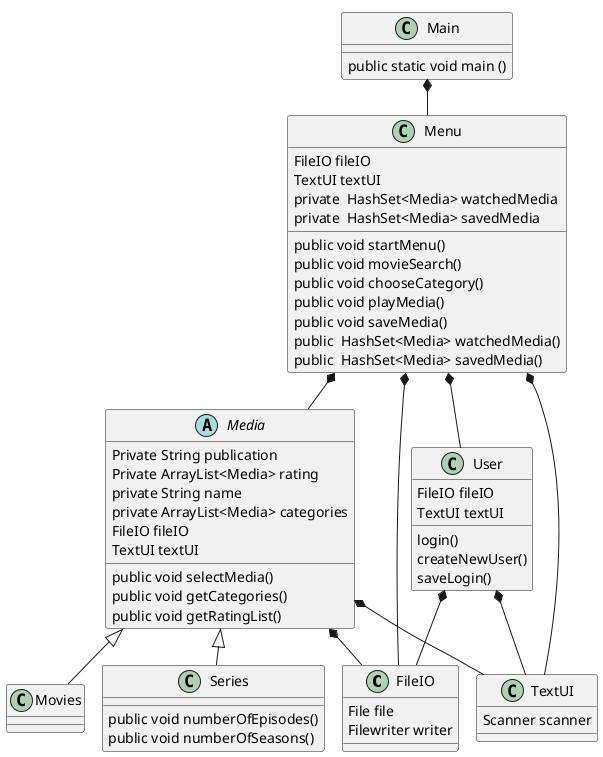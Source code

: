 @startuml
'https://plantuml.com/class-diagram
!pragma layout smetana

class FileIO
class Movies
class Series
Abstract Class Media
class TextUI
class User
class Menu
class Main

Media <|-- Movies
Media <|-- Series

Main *-- Menu
Menu *-- User
Menu *-- Media
Menu *-- FileIO
Menu *-- TextUI
User *-- FileIO
User *-- TextUI
Media *-- FileIO
Media *-- TextUI

class TextUI
{
Scanner scanner
}

class FileIO {
File file
Filewriter writer
}

class Main {
public static void main ()
}

Abstract Class Media {
Private String publication
Private ArrayList<Media> rating
private String name
private ArrayList<Media> categories
FileIO fileIO
TextUI textUI
public void selectMedia()
public void getCategories()
public void getRatingList()
}

class Movies{

}

class Series {
public void numberOfEpisodes()
public void numberOfSeasons()
}

class User{
FileIO fileIO
TextUI textUI
login()
createNewUser()
saveLogin()
}

class Menu {
FileIO fileIO
TextUI textUI
private  HashSet<Media> watchedMedia
private  HashSet<Media> savedMedia
public void startMenu()
public void movieSearch()
public void chooseCategory()
public void playMedia()
public void saveMedia()
public  HashSet<Media> watchedMedia()
public  HashSet<Media> savedMedia()
}


@enduml